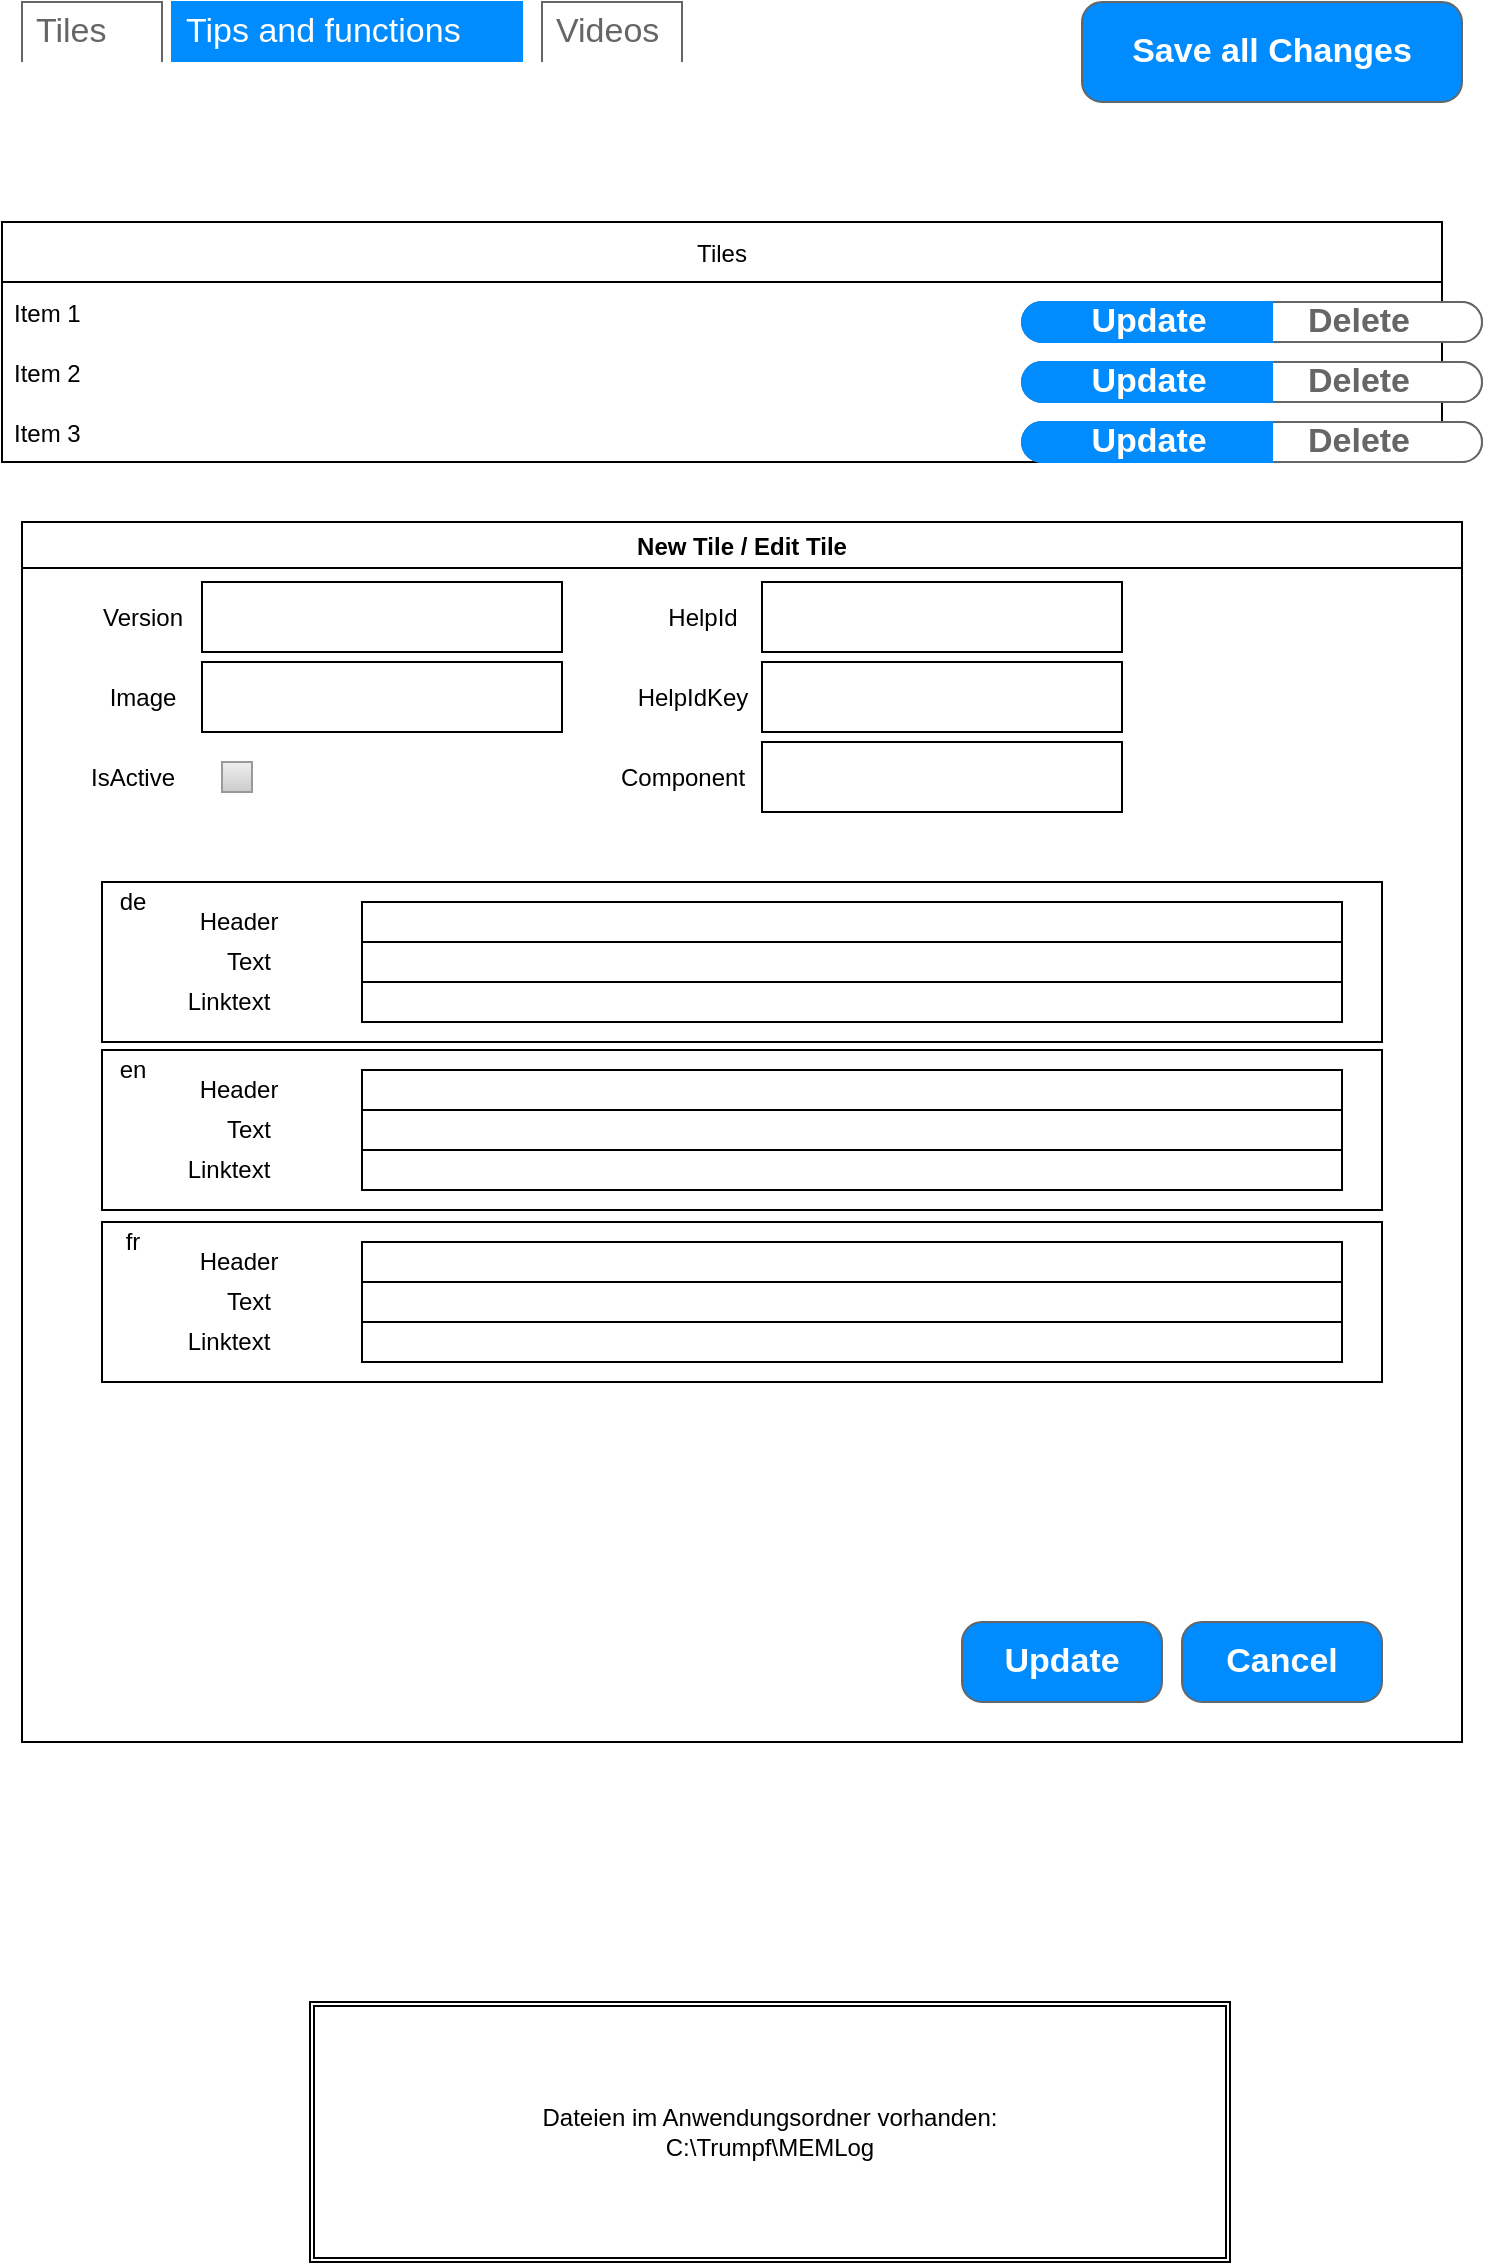 <mxfile version="17.4.5" type="github">
  <diagram id="IM0_McYDqWzcke4xmNMQ" name="Page-1">
    <mxGraphModel dx="1422" dy="794" grid="1" gridSize="10" guides="1" tooltips="1" connect="1" arrows="1" fold="1" page="1" pageScale="1" pageWidth="827" pageHeight="1169" math="0" shadow="0">
      <root>
        <mxCell id="0" />
        <mxCell id="1" parent="0" />
        <mxCell id="ZtIU3AIz95VCGGf_IEs3-1" value="Tiles" style="swimlane;fontStyle=0;childLayout=stackLayout;horizontal=1;startSize=30;horizontalStack=0;resizeParent=1;resizeParentMax=0;resizeLast=0;collapsible=1;marginBottom=0;" vertex="1" parent="1">
          <mxGeometry x="30" y="120" width="720" height="120" as="geometry" />
        </mxCell>
        <mxCell id="ZtIU3AIz95VCGGf_IEs3-53" value="Item 1" style="text;strokeColor=none;fillColor=none;align=left;verticalAlign=middle;spacingLeft=4;spacingRight=4;overflow=hidden;points=[[0,0.5],[1,0.5]];portConstraint=eastwest;rotatable=0;container=0;" vertex="1" parent="ZtIU3AIz95VCGGf_IEs3-1">
          <mxGeometry y="30" width="720" height="30" as="geometry" />
        </mxCell>
        <mxCell id="ZtIU3AIz95VCGGf_IEs3-3" value="Item 2" style="text;strokeColor=none;fillColor=none;align=left;verticalAlign=middle;spacingLeft=4;spacingRight=4;overflow=hidden;points=[[0,0.5],[1,0.5]];portConstraint=eastwest;rotatable=0;" vertex="1" parent="ZtIU3AIz95VCGGf_IEs3-1">
          <mxGeometry y="60" width="720" height="30" as="geometry" />
        </mxCell>
        <mxCell id="ZtIU3AIz95VCGGf_IEs3-4" value="Item 3" style="text;strokeColor=none;fillColor=none;align=left;verticalAlign=middle;spacingLeft=4;spacingRight=4;overflow=hidden;points=[[0,0.5],[1,0.5]];portConstraint=eastwest;rotatable=0;" vertex="1" parent="ZtIU3AIz95VCGGf_IEs3-1">
          <mxGeometry y="90" width="720" height="30" as="geometry" />
        </mxCell>
        <mxCell id="ZtIU3AIz95VCGGf_IEs3-9" value="New Tile / Edit Tile" style="swimlane;" vertex="1" parent="1">
          <mxGeometry x="40" y="270" width="720" height="610" as="geometry" />
        </mxCell>
        <mxCell id="ZtIU3AIz95VCGGf_IEs3-10" value="" style="whiteSpace=wrap;html=1;" vertex="1" parent="ZtIU3AIz95VCGGf_IEs3-9">
          <mxGeometry x="90" y="30" width="180" height="35" as="geometry" />
        </mxCell>
        <mxCell id="ZtIU3AIz95VCGGf_IEs3-11" value="" style="whiteSpace=wrap;html=1;" vertex="1" parent="ZtIU3AIz95VCGGf_IEs3-9">
          <mxGeometry x="370" y="30" width="180" height="35" as="geometry" />
        </mxCell>
        <mxCell id="ZtIU3AIz95VCGGf_IEs3-26" value="&lt;span&gt;HelpId&lt;/span&gt;" style="text;html=1;align=center;verticalAlign=middle;resizable=0;points=[];autosize=1;strokeColor=none;fillColor=none;" vertex="1" parent="ZtIU3AIz95VCGGf_IEs3-9">
          <mxGeometry x="315" y="37.5" width="50" height="20" as="geometry" />
        </mxCell>
        <mxCell id="ZtIU3AIz95VCGGf_IEs3-27" value="" style="whiteSpace=wrap;html=1;" vertex="1" parent="ZtIU3AIz95VCGGf_IEs3-9">
          <mxGeometry x="370" y="70" width="180" height="35" as="geometry" />
        </mxCell>
        <mxCell id="ZtIU3AIz95VCGGf_IEs3-28" value="&lt;span&gt;HelpIdKey&lt;/span&gt;" style="text;html=1;align=center;verticalAlign=middle;resizable=0;points=[];autosize=1;strokeColor=none;fillColor=none;" vertex="1" parent="ZtIU3AIz95VCGGf_IEs3-9">
          <mxGeometry x="300" y="77.5" width="70" height="20" as="geometry" />
        </mxCell>
        <mxCell id="ZtIU3AIz95VCGGf_IEs3-29" value="" style="whiteSpace=wrap;html=1;" vertex="1" parent="ZtIU3AIz95VCGGf_IEs3-9">
          <mxGeometry x="90" y="70" width="180" height="35" as="geometry" />
        </mxCell>
        <mxCell id="ZtIU3AIz95VCGGf_IEs3-30" value="Image" style="text;html=1;align=center;verticalAlign=middle;resizable=0;points=[];autosize=1;strokeColor=none;fillColor=none;" vertex="1" parent="ZtIU3AIz95VCGGf_IEs3-9">
          <mxGeometry x="35" y="77.5" width="50" height="20" as="geometry" />
        </mxCell>
        <mxCell id="ZtIU3AIz95VCGGf_IEs3-25" value="Version" style="text;html=1;align=center;verticalAlign=middle;resizable=0;points=[];autosize=1;strokeColor=none;fillColor=none;" vertex="1" parent="ZtIU3AIz95VCGGf_IEs3-9">
          <mxGeometry x="30" y="37.5" width="60" height="20" as="geometry" />
        </mxCell>
        <mxCell id="ZtIU3AIz95VCGGf_IEs3-41" value="" style="whiteSpace=wrap;html=1;" vertex="1" parent="ZtIU3AIz95VCGGf_IEs3-9">
          <mxGeometry x="370" y="110" width="180" height="35" as="geometry" />
        </mxCell>
        <mxCell id="ZtIU3AIz95VCGGf_IEs3-42" value="&lt;span&gt;Component&lt;/span&gt;" style="text;html=1;align=center;verticalAlign=middle;resizable=0;points=[];autosize=1;strokeColor=none;fillColor=none;" vertex="1" parent="ZtIU3AIz95VCGGf_IEs3-9">
          <mxGeometry x="290" y="117.5" width="80" height="20" as="geometry" />
        </mxCell>
        <mxCell id="ZtIU3AIz95VCGGf_IEs3-43" value="IsActive&lt;br&gt;" style="text;html=1;align=center;verticalAlign=middle;resizable=0;points=[];autosize=1;strokeColor=none;fillColor=none;" vertex="1" parent="ZtIU3AIz95VCGGf_IEs3-9">
          <mxGeometry x="25" y="117.5" width="60" height="20" as="geometry" />
        </mxCell>
        <mxCell id="ZtIU3AIz95VCGGf_IEs3-45" value="" style="strokeWidth=1;shadow=0;dashed=0;align=center;html=1;shape=mxgraph.mockup.forms.rrect;rSize=0;fillColor=#eeeeee;strokeColor=#999999;gradientColor=#cccccc;align=left;spacingLeft=4;fontSize=17;fontColor=#666666;labelPosition=right;" vertex="1" parent="ZtIU3AIz95VCGGf_IEs3-9">
          <mxGeometry x="100" y="120" width="15" height="15" as="geometry" />
        </mxCell>
        <mxCell id="ZtIU3AIz95VCGGf_IEs3-64" value="" style="rounded=0;whiteSpace=wrap;html=1;" vertex="1" parent="ZtIU3AIz95VCGGf_IEs3-9">
          <mxGeometry x="40" y="180" width="640" height="80" as="geometry" />
        </mxCell>
        <mxCell id="ZtIU3AIz95VCGGf_IEs3-63" value="de" style="text;html=1;align=center;verticalAlign=middle;resizable=0;points=[];autosize=1;strokeColor=none;fillColor=none;" vertex="1" parent="ZtIU3AIz95VCGGf_IEs3-9">
          <mxGeometry x="40" y="180" width="30" height="20" as="geometry" />
        </mxCell>
        <mxCell id="ZtIU3AIz95VCGGf_IEs3-65" value="Header" style="text;html=1;align=center;verticalAlign=middle;resizable=0;points=[];autosize=1;strokeColor=none;fillColor=none;" vertex="1" parent="ZtIU3AIz95VCGGf_IEs3-9">
          <mxGeometry x="82.5" y="190" width="50" height="20" as="geometry" />
        </mxCell>
        <mxCell id="ZtIU3AIz95VCGGf_IEs3-66" value="Text" style="text;html=1;align=center;verticalAlign=middle;resizable=0;points=[];autosize=1;strokeColor=none;fillColor=none;" vertex="1" parent="ZtIU3AIz95VCGGf_IEs3-9">
          <mxGeometry x="92.5" y="210" width="40" height="20" as="geometry" />
        </mxCell>
        <mxCell id="ZtIU3AIz95VCGGf_IEs3-67" value="Linktext" style="text;html=1;align=center;verticalAlign=middle;resizable=0;points=[];autosize=1;strokeColor=none;fillColor=none;" vertex="1" parent="ZtIU3AIz95VCGGf_IEs3-9">
          <mxGeometry x="72.5" y="230" width="60" height="20" as="geometry" />
        </mxCell>
        <mxCell id="ZtIU3AIz95VCGGf_IEs3-70" value="" style="whiteSpace=wrap;html=1;" vertex="1" parent="ZtIU3AIz95VCGGf_IEs3-9">
          <mxGeometry x="170" y="190" width="490" height="20" as="geometry" />
        </mxCell>
        <mxCell id="ZtIU3AIz95VCGGf_IEs3-71" value="" style="whiteSpace=wrap;html=1;" vertex="1" parent="ZtIU3AIz95VCGGf_IEs3-9">
          <mxGeometry x="170" y="210" width="490" height="20" as="geometry" />
        </mxCell>
        <mxCell id="ZtIU3AIz95VCGGf_IEs3-72" value="" style="whiteSpace=wrap;html=1;" vertex="1" parent="ZtIU3AIz95VCGGf_IEs3-9">
          <mxGeometry x="170" y="230" width="490" height="20" as="geometry" />
        </mxCell>
        <mxCell id="ZtIU3AIz95VCGGf_IEs3-73" style="edgeStyle=orthogonalEdgeStyle;rounded=0;orthogonalLoop=1;jettySize=auto;html=1;exitX=0.5;exitY=1;exitDx=0;exitDy=0;" edge="1" parent="ZtIU3AIz95VCGGf_IEs3-9" source="ZtIU3AIz95VCGGf_IEs3-64" target="ZtIU3AIz95VCGGf_IEs3-64">
          <mxGeometry relative="1" as="geometry" />
        </mxCell>
        <mxCell id="ZtIU3AIz95VCGGf_IEs3-75" value="" style="rounded=0;whiteSpace=wrap;html=1;" vertex="1" parent="ZtIU3AIz95VCGGf_IEs3-9">
          <mxGeometry x="40" y="264" width="640" height="80" as="geometry" />
        </mxCell>
        <mxCell id="ZtIU3AIz95VCGGf_IEs3-76" value="en" style="text;html=1;align=center;verticalAlign=middle;resizable=0;points=[];autosize=1;strokeColor=none;fillColor=none;" vertex="1" parent="ZtIU3AIz95VCGGf_IEs3-9">
          <mxGeometry x="40" y="264" width="30" height="20" as="geometry" />
        </mxCell>
        <mxCell id="ZtIU3AIz95VCGGf_IEs3-77" value="Header" style="text;html=1;align=center;verticalAlign=middle;resizable=0;points=[];autosize=1;strokeColor=none;fillColor=none;" vertex="1" parent="ZtIU3AIz95VCGGf_IEs3-9">
          <mxGeometry x="82.5" y="274" width="50" height="20" as="geometry" />
        </mxCell>
        <mxCell id="ZtIU3AIz95VCGGf_IEs3-78" value="Text" style="text;html=1;align=center;verticalAlign=middle;resizable=0;points=[];autosize=1;strokeColor=none;fillColor=none;" vertex="1" parent="ZtIU3AIz95VCGGf_IEs3-9">
          <mxGeometry x="92.5" y="294" width="40" height="20" as="geometry" />
        </mxCell>
        <mxCell id="ZtIU3AIz95VCGGf_IEs3-79" value="Linktext" style="text;html=1;align=center;verticalAlign=middle;resizable=0;points=[];autosize=1;strokeColor=none;fillColor=none;" vertex="1" parent="ZtIU3AIz95VCGGf_IEs3-9">
          <mxGeometry x="72.5" y="314" width="60" height="20" as="geometry" />
        </mxCell>
        <mxCell id="ZtIU3AIz95VCGGf_IEs3-80" value="" style="whiteSpace=wrap;html=1;" vertex="1" parent="ZtIU3AIz95VCGGf_IEs3-9">
          <mxGeometry x="170" y="274" width="490" height="20" as="geometry" />
        </mxCell>
        <mxCell id="ZtIU3AIz95VCGGf_IEs3-81" value="" style="whiteSpace=wrap;html=1;" vertex="1" parent="ZtIU3AIz95VCGGf_IEs3-9">
          <mxGeometry x="170" y="294" width="490" height="20" as="geometry" />
        </mxCell>
        <mxCell id="ZtIU3AIz95VCGGf_IEs3-82" value="" style="whiteSpace=wrap;html=1;" vertex="1" parent="ZtIU3AIz95VCGGf_IEs3-9">
          <mxGeometry x="170" y="314" width="490" height="20" as="geometry" />
        </mxCell>
        <mxCell id="ZtIU3AIz95VCGGf_IEs3-83" style="edgeStyle=orthogonalEdgeStyle;rounded=0;orthogonalLoop=1;jettySize=auto;html=1;exitX=0.5;exitY=1;exitDx=0;exitDy=0;" edge="1" parent="ZtIU3AIz95VCGGf_IEs3-9" source="ZtIU3AIz95VCGGf_IEs3-75" target="ZtIU3AIz95VCGGf_IEs3-75">
          <mxGeometry relative="1" as="geometry" />
        </mxCell>
        <mxCell id="ZtIU3AIz95VCGGf_IEs3-44" value="Update" style="strokeWidth=1;shadow=0;dashed=0;align=center;html=1;shape=mxgraph.mockup.buttons.button;strokeColor=#666666;fontColor=#ffffff;mainText=;buttonStyle=round;fontSize=17;fontStyle=1;fillColor=#008cff;whiteSpace=wrap;" vertex="1" parent="ZtIU3AIz95VCGGf_IEs3-9">
          <mxGeometry x="470" y="550" width="100" height="40" as="geometry" />
        </mxCell>
        <mxCell id="ZtIU3AIz95VCGGf_IEs3-93" value="Cancel" style="strokeWidth=1;shadow=0;dashed=0;align=center;html=1;shape=mxgraph.mockup.buttons.button;strokeColor=#666666;fontColor=#ffffff;mainText=;buttonStyle=round;fontSize=17;fontStyle=1;fillColor=#008cff;whiteSpace=wrap;" vertex="1" parent="ZtIU3AIz95VCGGf_IEs3-9">
          <mxGeometry x="580" y="550" width="100" height="40" as="geometry" />
        </mxCell>
        <mxCell id="ZtIU3AIz95VCGGf_IEs3-112" value="" style="rounded=0;whiteSpace=wrap;html=1;" vertex="1" parent="ZtIU3AIz95VCGGf_IEs3-9">
          <mxGeometry x="40" y="350" width="640" height="80" as="geometry" />
        </mxCell>
        <mxCell id="ZtIU3AIz95VCGGf_IEs3-113" value="fr" style="text;html=1;align=center;verticalAlign=middle;resizable=0;points=[];autosize=1;strokeColor=none;fillColor=none;" vertex="1" parent="ZtIU3AIz95VCGGf_IEs3-9">
          <mxGeometry x="45" y="350" width="20" height="20" as="geometry" />
        </mxCell>
        <mxCell id="ZtIU3AIz95VCGGf_IEs3-114" value="Header" style="text;html=1;align=center;verticalAlign=middle;resizable=0;points=[];autosize=1;strokeColor=none;fillColor=none;" vertex="1" parent="ZtIU3AIz95VCGGf_IEs3-9">
          <mxGeometry x="82.5" y="360" width="50" height="20" as="geometry" />
        </mxCell>
        <mxCell id="ZtIU3AIz95VCGGf_IEs3-115" value="Text" style="text;html=1;align=center;verticalAlign=middle;resizable=0;points=[];autosize=1;strokeColor=none;fillColor=none;" vertex="1" parent="ZtIU3AIz95VCGGf_IEs3-9">
          <mxGeometry x="92.5" y="380" width="40" height="20" as="geometry" />
        </mxCell>
        <mxCell id="ZtIU3AIz95VCGGf_IEs3-116" value="Linktext" style="text;html=1;align=center;verticalAlign=middle;resizable=0;points=[];autosize=1;strokeColor=none;fillColor=none;" vertex="1" parent="ZtIU3AIz95VCGGf_IEs3-9">
          <mxGeometry x="72.5" y="400" width="60" height="20" as="geometry" />
        </mxCell>
        <mxCell id="ZtIU3AIz95VCGGf_IEs3-117" value="" style="whiteSpace=wrap;html=1;" vertex="1" parent="ZtIU3AIz95VCGGf_IEs3-9">
          <mxGeometry x="170" y="360" width="490" height="20" as="geometry" />
        </mxCell>
        <mxCell id="ZtIU3AIz95VCGGf_IEs3-118" value="" style="whiteSpace=wrap;html=1;" vertex="1" parent="ZtIU3AIz95VCGGf_IEs3-9">
          <mxGeometry x="170" y="380" width="490" height="20" as="geometry" />
        </mxCell>
        <mxCell id="ZtIU3AIz95VCGGf_IEs3-119" value="" style="whiteSpace=wrap;html=1;" vertex="1" parent="ZtIU3AIz95VCGGf_IEs3-9">
          <mxGeometry x="170" y="400" width="490" height="20" as="geometry" />
        </mxCell>
        <mxCell id="ZtIU3AIz95VCGGf_IEs3-120" style="edgeStyle=orthogonalEdgeStyle;rounded=0;orthogonalLoop=1;jettySize=auto;html=1;exitX=0.5;exitY=1;exitDx=0;exitDy=0;" edge="1" parent="ZtIU3AIz95VCGGf_IEs3-9" source="ZtIU3AIz95VCGGf_IEs3-112" target="ZtIU3AIz95VCGGf_IEs3-112">
          <mxGeometry relative="1" as="geometry" />
        </mxCell>
        <mxCell id="ZtIU3AIz95VCGGf_IEs3-22" value="Dateien im Anwendungsordner vorhanden:&lt;br&gt;C:\Trumpf\MEMLog" style="shape=ext;double=1;rounded=0;whiteSpace=wrap;html=1;" vertex="1" parent="1">
          <mxGeometry x="184" y="1010" width="460" height="130" as="geometry" />
        </mxCell>
        <mxCell id="ZtIU3AIz95VCGGf_IEs3-60" value="Tiles" style="strokeWidth=1;shadow=0;dashed=0;align=center;html=1;shape=mxgraph.mockup.forms.uRect;fontSize=17;fontColor=#666666;align=left;spacingLeft=5;strokeColor=#666666;" vertex="1" parent="1">
          <mxGeometry x="40" y="10" width="70" height="30" as="geometry" />
        </mxCell>
        <mxCell id="ZtIU3AIz95VCGGf_IEs3-61" value="Tips and functions" style="strokeWidth=1;shadow=0;dashed=0;align=center;html=1;shape=mxgraph.mockup.forms.uRect;fontSize=17;fontColor=#ffffff;align=left;spacingLeft=5;strokeColor=#008cff;fillColor=#008cff;" vertex="1" parent="1">
          <mxGeometry x="115" y="10" width="175" height="30" as="geometry" />
        </mxCell>
        <mxCell id="ZtIU3AIz95VCGGf_IEs3-62" value="Videos" style="strokeWidth=1;shadow=0;dashed=0;align=center;html=1;shape=mxgraph.mockup.forms.uRect;fontSize=17;fontColor=#666666;align=left;spacingLeft=5;strokeColor=#666666;" vertex="1" parent="1">
          <mxGeometry x="300" y="10" width="70" height="30" as="geometry" />
        </mxCell>
        <mxCell id="ZtIU3AIz95VCGGf_IEs3-99" value="&#xa;&#xa;&lt;span style=&quot;color: rgb(102, 102, 102); font-family: helvetica; font-size: 17px; font-style: normal; font-weight: 700; letter-spacing: normal; text-align: center; text-indent: 0px; text-transform: none; word-spacing: 0px; background-color: rgb(248, 249, 250); display: inline; float: none;&quot;&gt;Button 2&lt;/span&gt;&#xa;&#xa;" style="strokeWidth=1;shadow=0;dashed=0;align=center;html=1;shape=mxgraph.mockup.rrect;rSize=10;fillColor=#ffffff;strokeColor=#666666;" vertex="1" parent="1">
          <mxGeometry x="540" y="190" width="230" height="20" as="geometry" />
        </mxCell>
        <mxCell id="ZtIU3AIz95VCGGf_IEs3-102" value="Delete" style="strokeColor=inherit;fillColor=inherit;gradientColor=inherit;strokeWidth=1;shadow=0;dashed=0;align=center;html=1;shape=mxgraph.mockup.rightButton;rSize=10;fontSize=17;fontColor=#666666;fontStyle=1;resizeHeight=1;" vertex="1" parent="ZtIU3AIz95VCGGf_IEs3-99">
          <mxGeometry x="1" width="125" height="20" relative="1" as="geometry">
            <mxPoint x="-125" as="offset" />
          </mxGeometry>
        </mxCell>
        <mxCell id="ZtIU3AIz95VCGGf_IEs3-103" value="Update" style="strokeWidth=1;shadow=0;dashed=0;align=center;html=1;shape=mxgraph.mockup.leftButton;rSize=10;fontSize=17;fontColor=#ffffff;fontStyle=1;fillColor=#008cff;strokeColor=#008cff;resizeHeight=1;" vertex="1" parent="ZtIU3AIz95VCGGf_IEs3-99">
          <mxGeometry width="125" height="20" relative="1" as="geometry" />
        </mxCell>
        <mxCell id="ZtIU3AIz95VCGGf_IEs3-106" value="&#xa;&#xa;&lt;span style=&quot;color: rgb(102, 102, 102); font-family: helvetica; font-size: 17px; font-style: normal; font-weight: 700; letter-spacing: normal; text-align: center; text-indent: 0px; text-transform: none; word-spacing: 0px; background-color: rgb(248, 249, 250); display: inline; float: none;&quot;&gt;Button 2&lt;/span&gt;&#xa;&#xa;" style="strokeWidth=1;shadow=0;dashed=0;align=center;html=1;shape=mxgraph.mockup.rrect;rSize=10;fillColor=#ffffff;strokeColor=#666666;" vertex="1" parent="1">
          <mxGeometry x="540" y="160" width="230" height="20" as="geometry" />
        </mxCell>
        <mxCell id="ZtIU3AIz95VCGGf_IEs3-107" value="Delete" style="strokeColor=inherit;fillColor=inherit;gradientColor=inherit;strokeWidth=1;shadow=0;dashed=0;align=center;html=1;shape=mxgraph.mockup.rightButton;rSize=10;fontSize=17;fontColor=#666666;fontStyle=1;resizeHeight=1;" vertex="1" parent="ZtIU3AIz95VCGGf_IEs3-106">
          <mxGeometry x="1" width="125" height="20" relative="1" as="geometry">
            <mxPoint x="-125" as="offset" />
          </mxGeometry>
        </mxCell>
        <mxCell id="ZtIU3AIz95VCGGf_IEs3-108" value="Update" style="strokeWidth=1;shadow=0;dashed=0;align=center;html=1;shape=mxgraph.mockup.leftButton;rSize=10;fontSize=17;fontColor=#ffffff;fontStyle=1;fillColor=#008cff;strokeColor=#008cff;resizeHeight=1;" vertex="1" parent="ZtIU3AIz95VCGGf_IEs3-106">
          <mxGeometry width="125" height="20" relative="1" as="geometry" />
        </mxCell>
        <mxCell id="ZtIU3AIz95VCGGf_IEs3-109" value="&#xa;&#xa;&lt;span style=&quot;color: rgb(102, 102, 102); font-family: helvetica; font-size: 17px; font-style: normal; font-weight: 700; letter-spacing: normal; text-align: center; text-indent: 0px; text-transform: none; word-spacing: 0px; background-color: rgb(248, 249, 250); display: inline; float: none;&quot;&gt;Button 2&lt;/span&gt;&#xa;&#xa;" style="strokeWidth=1;shadow=0;dashed=0;align=center;html=1;shape=mxgraph.mockup.rrect;rSize=10;fillColor=#ffffff;strokeColor=#666666;" vertex="1" parent="1">
          <mxGeometry x="540" y="220" width="230" height="20" as="geometry" />
        </mxCell>
        <mxCell id="ZtIU3AIz95VCGGf_IEs3-110" value="Delete" style="strokeColor=inherit;fillColor=inherit;gradientColor=inherit;strokeWidth=1;shadow=0;dashed=0;align=center;html=1;shape=mxgraph.mockup.rightButton;rSize=10;fontSize=17;fontColor=#666666;fontStyle=1;resizeHeight=1;" vertex="1" parent="ZtIU3AIz95VCGGf_IEs3-109">
          <mxGeometry x="1" width="125" height="20" relative="1" as="geometry">
            <mxPoint x="-125" as="offset" />
          </mxGeometry>
        </mxCell>
        <mxCell id="ZtIU3AIz95VCGGf_IEs3-111" value="Update" style="strokeWidth=1;shadow=0;dashed=0;align=center;html=1;shape=mxgraph.mockup.leftButton;rSize=10;fontSize=17;fontColor=#ffffff;fontStyle=1;fillColor=#008cff;strokeColor=#008cff;resizeHeight=1;" vertex="1" parent="ZtIU3AIz95VCGGf_IEs3-109">
          <mxGeometry width="125" height="20" relative="1" as="geometry" />
        </mxCell>
        <mxCell id="ZtIU3AIz95VCGGf_IEs3-121" value="Save all Changes" style="strokeWidth=1;shadow=0;dashed=0;align=center;html=1;shape=mxgraph.mockup.buttons.button;strokeColor=#666666;fontColor=#ffffff;mainText=;buttonStyle=round;fontSize=17;fontStyle=1;fillColor=#008cff;whiteSpace=wrap;" vertex="1" parent="1">
          <mxGeometry x="570" y="10" width="190" height="50" as="geometry" />
        </mxCell>
      </root>
    </mxGraphModel>
  </diagram>
</mxfile>

